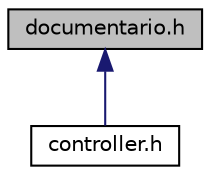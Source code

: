 digraph "documentario.h"
{
  edge [fontname="Helvetica",fontsize="10",labelfontname="Helvetica",labelfontsize="10"];
  node [fontname="Helvetica",fontsize="10",shape=record];
  Node1 [label="documentario.h",height=0.2,width=0.4,color="black", fillcolor="grey75", style="filled", fontcolor="black"];
  Node1 -> Node2 [dir="back",color="midnightblue",fontsize="10",style="solid",fontname="Helvetica"];
  Node2 [label="controller.h",height=0.2,width=0.4,color="black", fillcolor="white", style="filled",URL="$controller_8h.html",tooltip="Implementação de um header referente a classe Controller, que gerencia toda a aplicacao. "];
}
